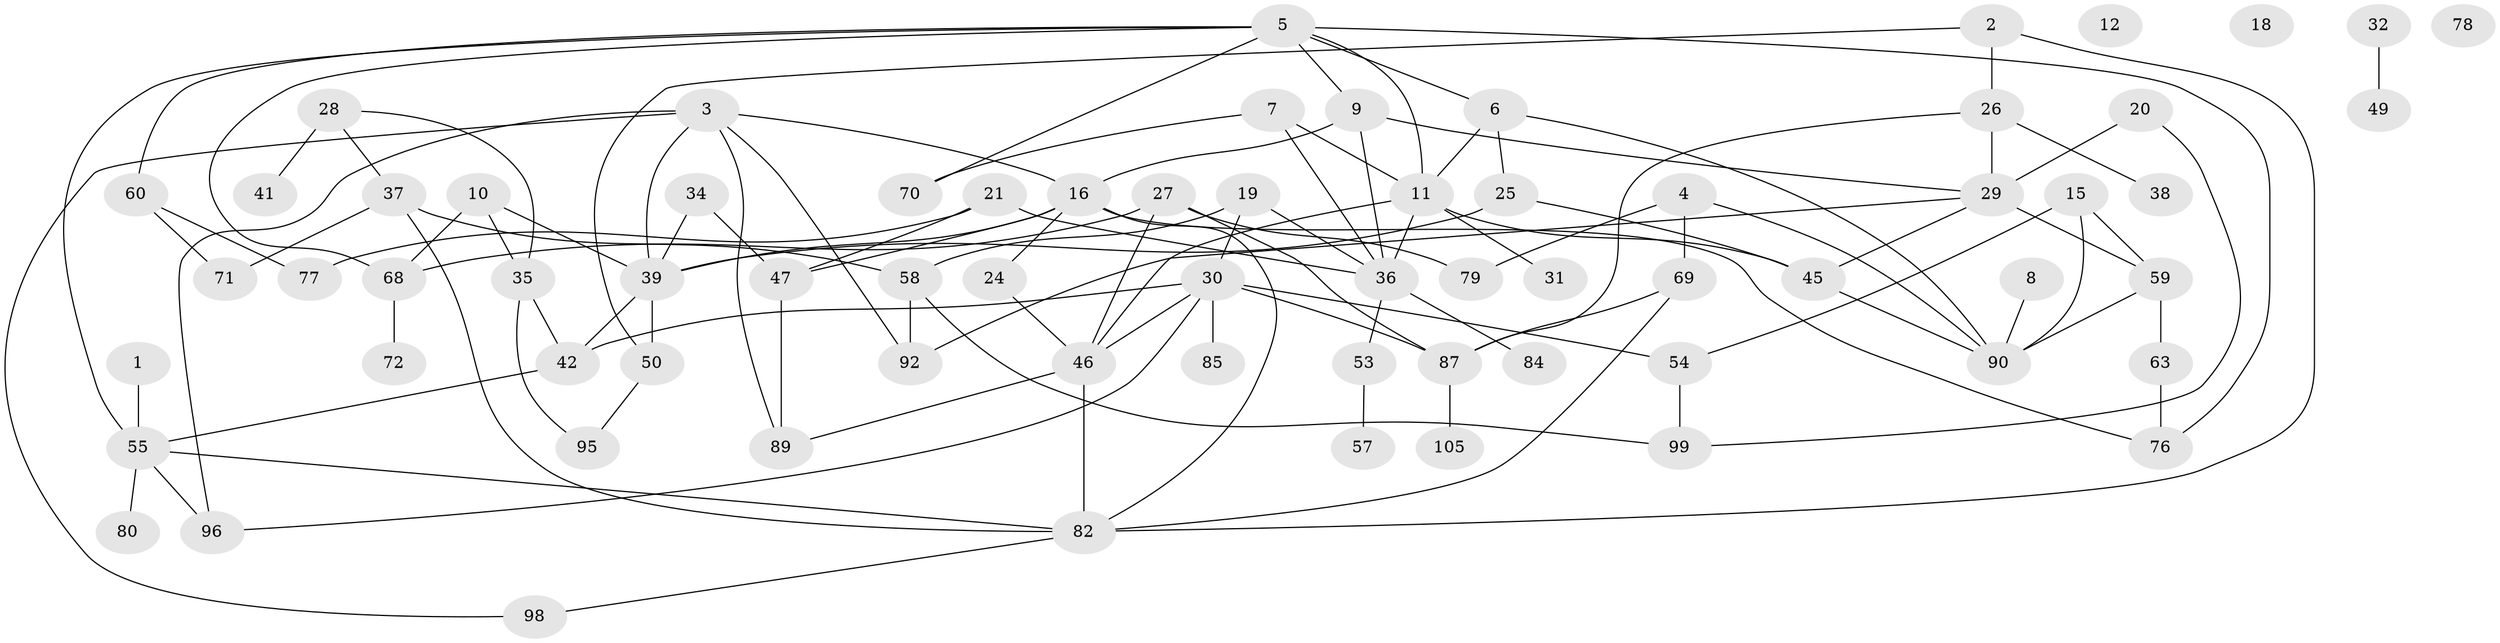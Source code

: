 // original degree distribution, {1: 0.1651376146788991, 4: 0.11009174311926606, 3: 0.3211009174311927, 6: 0.03669724770642202, 2: 0.25688073394495414, 0: 0.027522935779816515, 7: 0.027522935779816515, 5: 0.05504587155963303}
// Generated by graph-tools (version 1.1) at 2025/41/03/06/25 10:41:21]
// undirected, 70 vertices, 111 edges
graph export_dot {
graph [start="1"]
  node [color=gray90,style=filled];
  1;
  2 [super="+22"];
  3 [super="+61"];
  4 [super="+51"];
  5 [super="+17"];
  6 [super="+73"];
  7 [super="+14"];
  8 [super="+75"];
  9 [super="+43"];
  10 [super="+13"];
  11 [super="+23"];
  12;
  15 [super="+102"];
  16 [super="+106"];
  18;
  19;
  20;
  21;
  24 [super="+48"];
  25 [super="+40"];
  26 [super="+83"];
  27 [super="+104"];
  28 [super="+108"];
  29 [super="+33"];
  30 [super="+44"];
  31 [super="+74"];
  32 [super="+67"];
  34;
  35;
  36 [super="+81"];
  37 [super="+86"];
  38;
  39 [super="+91"];
  41;
  42 [super="+52"];
  45 [super="+101"];
  46 [super="+65"];
  47 [super="+62"];
  49;
  50;
  53 [super="+56"];
  54;
  55 [super="+88"];
  57;
  58 [super="+64"];
  59 [super="+66"];
  60 [super="+97"];
  63;
  68 [super="+93"];
  69;
  70;
  71 [super="+107"];
  72;
  76 [super="+103"];
  77 [super="+94"];
  78;
  79;
  80 [super="+100"];
  82 [super="+109"];
  84;
  85;
  87;
  89;
  90;
  92;
  95;
  96;
  98;
  99;
  105;
  1 -- 55;
  2 -- 50;
  2 -- 82;
  2 -- 26;
  3 -- 39;
  3 -- 96;
  3 -- 16;
  3 -- 98;
  3 -- 89;
  3 -- 92;
  4 -- 69;
  4 -- 90;
  4 -- 79;
  5 -- 55;
  5 -- 68;
  5 -- 70;
  5 -- 76;
  5 -- 11;
  5 -- 9;
  5 -- 60;
  5 -- 6;
  6 -- 25;
  6 -- 90;
  6 -- 11;
  7 -- 11;
  7 -- 36;
  7 -- 70;
  8 -- 90;
  9 -- 29;
  9 -- 16;
  9 -- 36;
  10 -- 35;
  10 -- 68;
  10 -- 39;
  11 -- 36;
  11 -- 45;
  11 -- 46;
  11 -- 31;
  15 -- 90;
  15 -- 59;
  15 -- 54;
  16 -- 39;
  16 -- 76;
  16 -- 82;
  16 -- 47;
  16 -- 24;
  19 -- 36;
  19 -- 30;
  19 -- 58;
  20 -- 29;
  20 -- 99;
  21 -- 47;
  21 -- 77;
  21 -- 36;
  24 -- 46;
  25 -- 39;
  25 -- 45;
  26 -- 38;
  26 -- 87;
  26 -- 29;
  27 -- 79;
  27 -- 87;
  27 -- 46;
  27 -- 68;
  28 -- 41 [weight=2];
  28 -- 35;
  28 -- 37;
  29 -- 92;
  29 -- 45;
  29 -- 59;
  30 -- 85;
  30 -- 96;
  30 -- 54;
  30 -- 87;
  30 -- 46;
  30 -- 42;
  32 -- 49;
  34 -- 47;
  34 -- 39;
  35 -- 42;
  35 -- 95;
  36 -- 84;
  36 -- 53;
  37 -- 71;
  37 -- 58;
  37 -- 82;
  39 -- 50;
  39 -- 42;
  42 -- 55;
  45 -- 90;
  46 -- 89;
  46 -- 82;
  47 -- 89;
  50 -- 95;
  53 -- 57;
  54 -- 99;
  55 -- 82;
  55 -- 96;
  55 -- 80;
  58 -- 92;
  58 -- 99;
  59 -- 90;
  59 -- 63;
  60 -- 77;
  60 -- 71;
  63 -- 76;
  68 -- 72;
  69 -- 87;
  69 -- 82;
  82 -- 98;
  87 -- 105;
}
